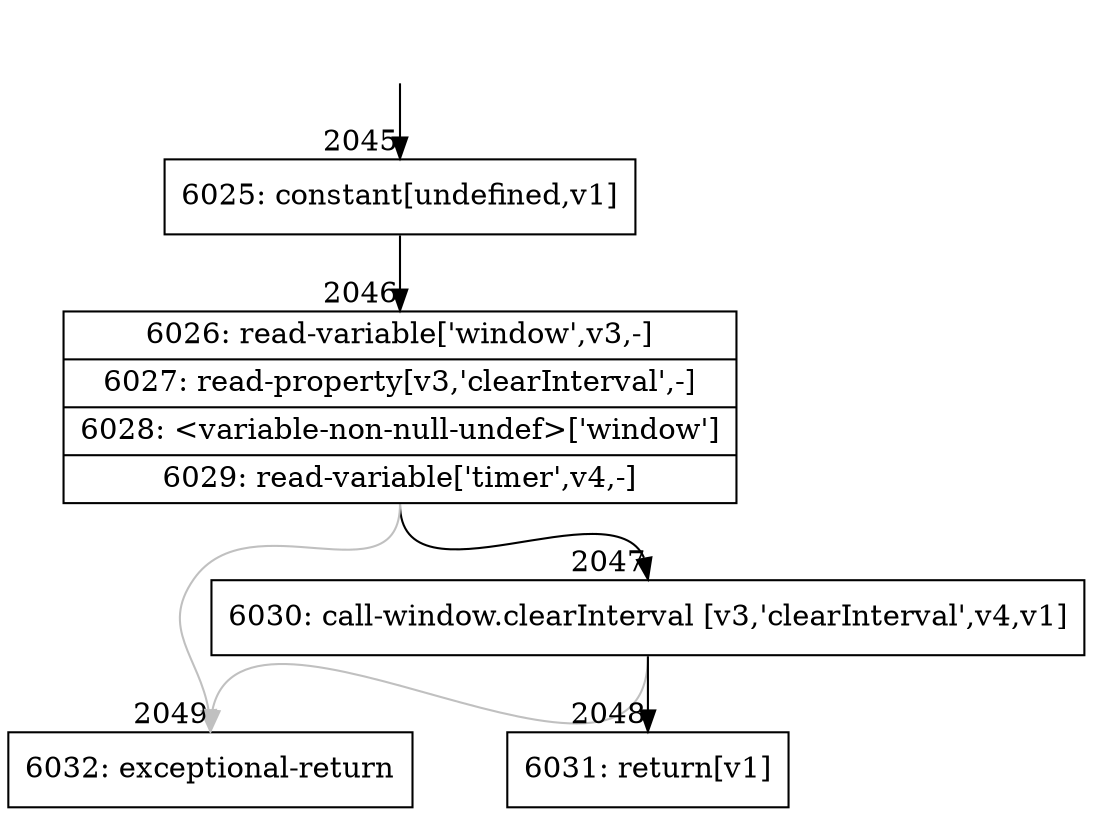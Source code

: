 digraph {
rankdir="TD"
BB_entry237[shape=none,label=""];
BB_entry237 -> BB2045 [tailport=s, headport=n, headlabel="    2045"]
BB2045 [shape=record label="{6025: constant[undefined,v1]}" ] 
BB2045 -> BB2046 [tailport=s, headport=n, headlabel="      2046"]
BB2046 [shape=record label="{6026: read-variable['window',v3,-]|6027: read-property[v3,'clearInterval',-]|6028: \<variable-non-null-undef\>['window']|6029: read-variable['timer',v4,-]}" ] 
BB2046 -> BB2047 [tailport=s, headport=n, headlabel="      2047"]
BB2046 -> BB2049 [tailport=s, headport=n, color=gray, headlabel="      2049"]
BB2047 [shape=record label="{6030: call-window.clearInterval [v3,'clearInterval',v4,v1]}" ] 
BB2047 -> BB2048 [tailport=s, headport=n, headlabel="      2048"]
BB2047 -> BB2049 [tailport=s, headport=n, color=gray]
BB2048 [shape=record label="{6031: return[v1]}" ] 
BB2049 [shape=record label="{6032: exceptional-return}" ] 
//#$~ 2364
}
